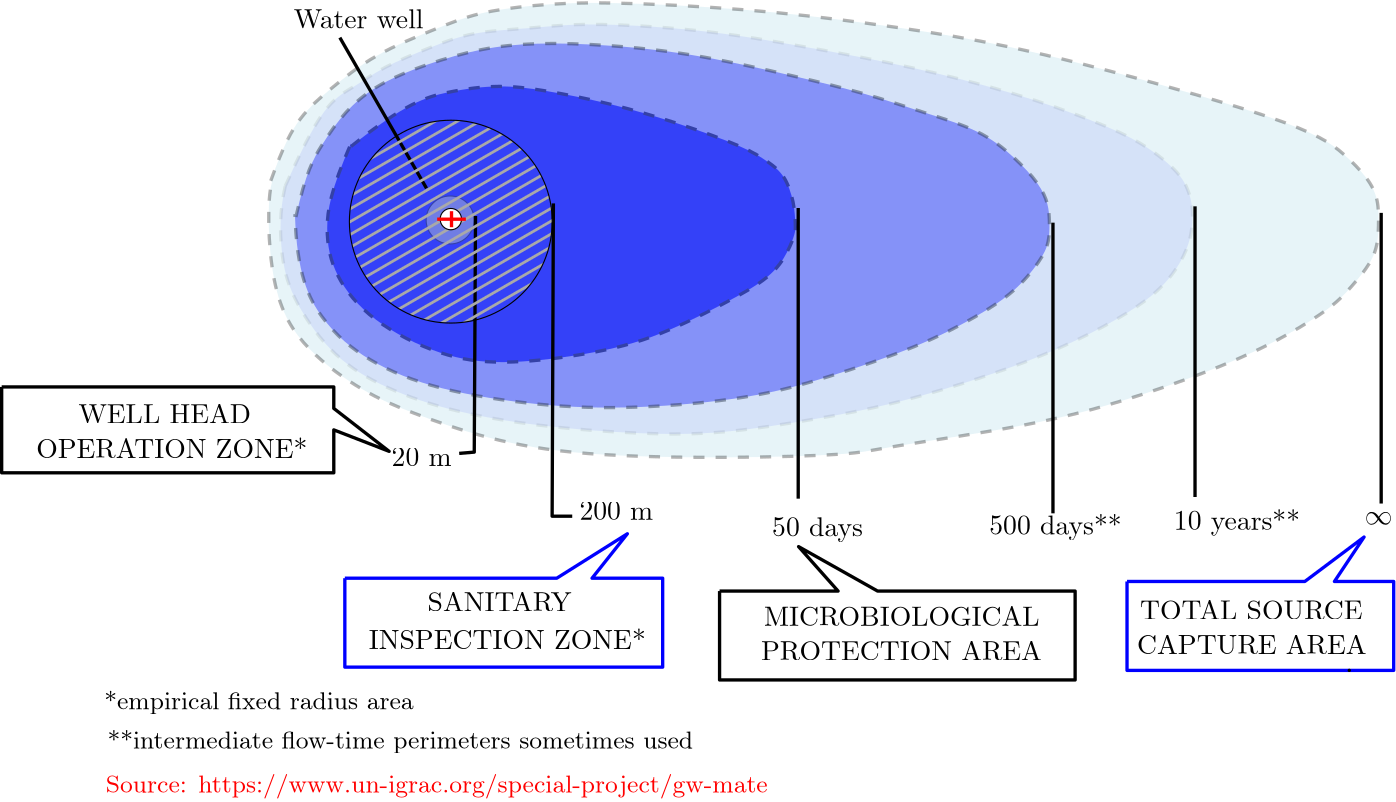 <?xml version="1.0"?>
<!DOCTYPE ipe SYSTEM "ipe.dtd">
<ipe version="70206" creator="Ipe 7.2.9">
<info created="D:20201201160438" modified="D:20201201162441"/>
<ipestyle name="basic">
<symbol name="arrow/arc(spx)">
<path stroke="sym-stroke" fill="sym-stroke" pen="sym-pen">
0 0 m
-1 0.333 l
-1 -0.333 l
h
</path>
</symbol>
<symbol name="arrow/farc(spx)">
<path stroke="sym-stroke" fill="white" pen="sym-pen">
0 0 m
-1 0.333 l
-1 -0.333 l
h
</path>
</symbol>
<symbol name="arrow/ptarc(spx)">
<path stroke="sym-stroke" fill="sym-stroke" pen="sym-pen">
0 0 m
-1 0.333 l
-0.8 0 l
-1 -0.333 l
h
</path>
</symbol>
<symbol name="arrow/fptarc(spx)">
<path stroke="sym-stroke" fill="white" pen="sym-pen">
0 0 m
-1 0.333 l
-0.8 0 l
-1 -0.333 l
h
</path>
</symbol>
<symbol name="mark/circle(sx)" transformations="translations">
<path fill="sym-stroke">
0.6 0 0 0.6 0 0 e
0.4 0 0 0.4 0 0 e
</path>
</symbol>
<symbol name="mark/disk(sx)" transformations="translations">
<path fill="sym-stroke">
0.6 0 0 0.6 0 0 e
</path>
</symbol>
<symbol name="mark/fdisk(sfx)" transformations="translations">
<group>
<path fill="sym-fill">
0.5 0 0 0.5 0 0 e
</path>
<path fill="sym-stroke" fillrule="eofill">
0.6 0 0 0.6 0 0 e
0.4 0 0 0.4 0 0 e
</path>
</group>
</symbol>
<symbol name="mark/box(sx)" transformations="translations">
<path fill="sym-stroke" fillrule="eofill">
-0.6 -0.6 m
0.6 -0.6 l
0.6 0.6 l
-0.6 0.6 l
h
-0.4 -0.4 m
0.4 -0.4 l
0.4 0.4 l
-0.4 0.4 l
h
</path>
</symbol>
<symbol name="mark/square(sx)" transformations="translations">
<path fill="sym-stroke">
-0.6 -0.6 m
0.6 -0.6 l
0.6 0.6 l
-0.6 0.6 l
h
</path>
</symbol>
<symbol name="mark/fsquare(sfx)" transformations="translations">
<group>
<path fill="sym-fill">
-0.5 -0.5 m
0.5 -0.5 l
0.5 0.5 l
-0.5 0.5 l
h
</path>
<path fill="sym-stroke" fillrule="eofill">
-0.6 -0.6 m
0.6 -0.6 l
0.6 0.6 l
-0.6 0.6 l
h
-0.4 -0.4 m
0.4 -0.4 l
0.4 0.4 l
-0.4 0.4 l
h
</path>
</group>
</symbol>
<symbol name="mark/cross(sx)" transformations="translations">
<group>
<path fill="sym-stroke">
-0.43 -0.57 m
0.57 0.43 l
0.43 0.57 l
-0.57 -0.43 l
h
</path>
<path fill="sym-stroke">
-0.43 0.57 m
0.57 -0.43 l
0.43 -0.57 l
-0.57 0.43 l
h
</path>
</group>
</symbol>
<symbol name="arrow/fnormal(spx)">
<path stroke="sym-stroke" fill="white" pen="sym-pen">
0 0 m
-1 0.333 l
-1 -0.333 l
h
</path>
</symbol>
<symbol name="arrow/pointed(spx)">
<path stroke="sym-stroke" fill="sym-stroke" pen="sym-pen">
0 0 m
-1 0.333 l
-0.8 0 l
-1 -0.333 l
h
</path>
</symbol>
<symbol name="arrow/fpointed(spx)">
<path stroke="sym-stroke" fill="white" pen="sym-pen">
0 0 m
-1 0.333 l
-0.8 0 l
-1 -0.333 l
h
</path>
</symbol>
<symbol name="arrow/linear(spx)">
<path stroke="sym-stroke" pen="sym-pen">
-1 0.333 m
0 0 l
-1 -0.333 l
</path>
</symbol>
<symbol name="arrow/fdouble(spx)">
<path stroke="sym-stroke" fill="white" pen="sym-pen">
0 0 m
-1 0.333 l
-1 -0.333 l
h
-1 0 m
-2 0.333 l
-2 -0.333 l
h
</path>
</symbol>
<symbol name="arrow/double(spx)">
<path stroke="sym-stroke" fill="sym-stroke" pen="sym-pen">
0 0 m
-1 0.333 l
-1 -0.333 l
h
-1 0 m
-2 0.333 l
-2 -0.333 l
h
</path>
</symbol>
<pen name="heavier" value="0.8"/>
<pen name="fat" value="1.2"/>
<pen name="ultrafat" value="2"/>
<symbolsize name="large" value="5"/>
<symbolsize name="small" value="2"/>
<symbolsize name="tiny" value="1.1"/>
<arrowsize name="large" value="10"/>
<arrowsize name="small" value="5"/>
<arrowsize name="tiny" value="3"/>
<color name="red" value="1 0 0"/>
<color name="green" value="0 1 0"/>
<color name="blue" value="0 0 1"/>
<color name="yellow" value="1 1 0"/>
<color name="orange" value="1 0.647 0"/>
<color name="gold" value="1 0.843 0"/>
<color name="purple" value="0.627 0.125 0.941"/>
<color name="gray" value="0.745"/>
<color name="brown" value="0.647 0.165 0.165"/>
<color name="navy" value="0 0 0.502"/>
<color name="pink" value="1 0.753 0.796"/>
<color name="seagreen" value="0.18 0.545 0.341"/>
<color name="turquoise" value="0.251 0.878 0.816"/>
<color name="violet" value="0.933 0.51 0.933"/>
<color name="darkblue" value="0 0 0.545"/>
<color name="darkcyan" value="0 0.545 0.545"/>
<color name="darkgray" value="0.663"/>
<color name="darkgreen" value="0 0.392 0"/>
<color name="darkmagenta" value="0.545 0 0.545"/>
<color name="darkorange" value="1 0.549 0"/>
<color name="darkred" value="0.545 0 0"/>
<color name="lightblue" value="0.678 0.847 0.902"/>
<color name="lightcyan" value="0.878 1 1"/>
<color name="lightgray" value="0.827"/>
<color name="lightgreen" value="0.565 0.933 0.565"/>
<color name="lightyellow" value="1 1 0.878"/>
<dashstyle name="dashed" value="[4] 0"/>
<dashstyle name="dotted" value="[1 3] 0"/>
<dashstyle name="dash dotted" value="[4 2 1 2] 0"/>
<dashstyle name="dash dot dotted" value="[4 2 1 2 1 2] 0"/>
<textsize name="large" value="\large"/>
<textsize name="Large" value="\Large"/>
<textsize name="LARGE" value="\LARGE"/>
<textsize name="huge" value="\huge"/>
<textsize name="Huge" value="\Huge"/>
<textsize name="small" value="\small"/>
<textsize name="footnote" value="\footnotesize"/>
<textsize name="tiny" value="\tiny"/>
<textstyle name="center" begin="\begin{center}" end="\end{center}"/>
<textstyle name="itemize" begin="\begin{itemize}" end="\end{itemize}"/>
<textstyle name="item" begin="\begin{itemize}\item{}" end="\end{itemize}"/>
<gridsize name="4 pts" value="4"/>
<gridsize name="8 pts (~3 mm)" value="8"/>
<gridsize name="16 pts (~6 mm)" value="16"/>
<gridsize name="32 pts (~12 mm)" value="32"/>
<gridsize name="10 pts (~3.5 mm)" value="10"/>
<gridsize name="20 pts (~7 mm)" value="20"/>
<gridsize name="14 pts (~5 mm)" value="14"/>
<gridsize name="28 pts (~10 mm)" value="28"/>
<gridsize name="56 pts (~20 mm)" value="56"/>
<anglesize name="90 deg" value="90"/>
<anglesize name="60 deg" value="60"/>
<anglesize name="45 deg" value="45"/>
<anglesize name="30 deg" value="30"/>
<anglesize name="22.5 deg" value="22.5"/>
<opacity name="10%" value="0.1"/>
<opacity name="30%" value="0.3"/>
<opacity name="50%" value="0.5"/>
<opacity name="75%" value="0.75"/>
<tiling name="falling" angle="-60" step="4" width="1"/>
<tiling name="rising" angle="30" step="4" width="1"/>
</ipestyle>
<page>
<layer name="alpha"/>
<view layers="alpha" active="alpha"/>
<path layer="alpha" matrix="1 0 0 1 -83.3417 16.9125" stroke="black" fill="blue" dash="dashed" pen="fat">
226.886 698.508 m
246.366 714.162
262.367 718.684
280.455 720.771
295.413 719.032
320.11 714.162
345.156 706.857
369.157 698.161
377.158 692.943
383.071 688.421
386.55 678.333
386.898 669.637
386.898 667.55
384.463 660.94
378.549 651.548
361.852 642.156
334.72 628.59
308.979 623.025
280.803 619.894
259.584 622.677
233.843 635.547
220.625 651.896
217.146 668.245
219.581 682.855
226.886 699.552 c
</path>
<path matrix="1 0 0 1 -83.3417 16.9125" stroke="black" fill="gray">
8.6487 0 0 8.6487 262.586 672.059 e
</path>
<path matrix="1 0 0 1 -83.3417 16.9125" stroke="black" fill="blue" dash="dashed" pen="fat" opacity="50%">
207.059 673.115 m
210.537 689.116
216.451 699.552
224.799 711.379
235.235 720.075
248.801 726.336
269.324 732.946
287.76 735.728
311.414 735.728
347.938 732.598
387.941 723.554
412.291 717.64
433.162 710.683
453.685 704.422
465.86 694.682
474.904 684.942
478.035 677.637
478.383 671.724
478.383 664.071
475.252 657.462
466.208 646.331
452.99 637.634
431.771 626.503
397.681 615.024
371.244 607.719
328.807 603.893
295.065 604.936
257.149 610.85
232.8 620.938
215.755 635.199
207.407 652.592
206.711 674.159 c
</path>
<path matrix="1 0 0 1 -83.3417 16.9125" stroke="black" fill="blue" dash="dashed" pen="fat" opacity="10%">
203.232 684.246 m
210.885 701.291
218.886 715.205
227.93 719.727
238.017 727.032
255.758 734.337
270.368 739.903
291.239 740.946
308.979 743.033
339.242 741.642
365.331 738.859
394.551 733.641
428.292 727.38
466.904 717.64
495.08 707.553
512.124 699.9
525.343 689.116
528.473 682.507
529.865 677.289
529.865 670.332
528.821 663.723
524.647 654.679
516.646 645.287
503.08 636.243
482.557 625.807
457.164 616.068
422.379 605.632
394.898 600.414
359.765 594.849
332.285 594.849
294.021 597.631
260.628 603.545
236.278 612.589
218.886 624.068
204.972 644.939
201.493 659.549
201.145 675.202
203.232 684.246 c
</path>
<path matrix="1 0 0 1 -83.3417 16.9125" stroke="black" fill="lightblue" dash="dashed" pen="fat" opacity="30%">
198.015 686.16 m
202.537 698.821
208.415 709.674
218.816 718.719
235.095 731.833
258.61 741.329
272.176 746.755
292.074 749.469
316.493 750.825
370.305 748.112
412.361 743.138
454.416 736.807
491.044 728.215
527.673 718.266
559.78 708.77
576.964 701.535
584.199 696.108
593.243 687.064
596.861 679.377
596.861 670.332
596.409 659.027
586.46 647.27
579.677 640.035
557.971 626.921
534.456 616.972
505.967 607.023
472.504 597.979
415.978 589.84
409.195 587.579
363.974 586.222
308.805 587.126
275.794 593.005
247.757 602.954
231.93 609.737
210.676 624.66
197.11 645.461
196.658 679.829
198.467 685.707 c
</path>
<path matrix="1 0 0 1 -83.3417 16.9125" stroke="black" pen="fat">
299.761 678.02 m
299.309 565.42 l
306.544 565.42 l
</path>
<path matrix="1 0 0 1 -83.3417 16.9125" stroke="black" pen="fat">
271.724 673.498 m
271.272 588.483 l
265.846 588.031 l
</path>
<path matrix="1 0 0 1 -83.3417 16.9125" stroke="black" fill="blue" pen="fat">
222.886 737.711 m
254.088 683.446 l
</path>
<path matrix="1 0 0 1 -83.3417 16.9125" stroke="black" fill="darkgray" fillrule="wind" tiling="rising">
36.5099 0 0 36.5099 262.827 671.455 e
</path>
<path matrix="1 0 0 1 -83.6896 18.3039" stroke="black" fill="white">
3.84511 0 0 3.84511 263.19 670.972 e
</path>
<path matrix="0.645377 0 0 0.359305 35.1795 398.934" stroke="red" fill="white" pen="fat">
224 816 m
224 800 l
224 800 l
</path>
<path matrix="0.645377 0 0 0.359305 35.1795 398.934" stroke="red" fill="white" pen="fat">
216 808 m
232 808 l
</path>
<text matrix="1 0 0 1 -68.7806 -61.1384" transformations="translations" pos="191.684 819.092" stroke="black" type="label" width="46.797" height="6.918" depth="0" valign="baseline">Water well</text>
<text matrix="1 0 0 1 -89.3561 -213.984" transformations="translations" pos="247.531 814.389" stroke="black" type="label" width="21.586" height="6.42" depth="0" valign="baseline">20 m</text>
<text matrix="1 0 0 1 29.3934 -229.857" transformations="translations" pos="196.387 810.862" stroke="black" type="label" width="26.567" height="6.42" depth="0" valign="baseline">200 m</text>
<text matrix="1 0 0 1 98.7623 -235.735" transformations="translations" pos="196.387 810.862" stroke="black" type="label" width="32.711" height="6.926" depth="1.93" valign="baseline">50 days</text>
<text matrix="1 0 0 1 176.949 -235.147" transformations="translations" pos="196.387 810.862" stroke="black" type="label" width="47.655" height="7.479" depth="1.93" valign="baseline">500 days**</text>
<path matrix="1 0 0 1 22.9269 -1.17574" stroke="black" fill="white" pen="fat">
281.628 694.464 m
281.628 589.823 l
</path>
<path matrix="1 0 0 1 114.634 -6.46676" stroke="black" fill="white" pen="fat">
281.628 694.464 m
281.628 589.823 l
</path>
<path matrix="1 0 0 1 165.779 -0.588072" stroke="black" fill="white" pen="fat">
281.628 694.464 m
281.628 589.823 l
</path>
<path matrix="1 0 0 1 232.796 -2.93955" stroke="black" fill="white" pen="fat">
281.628 694.464 m
281.628 589.823 l
</path>
<text matrix="1 0 0 1 243.378 -233.383" transformations="translations" pos="196.387 810.862" stroke="black" type="label" width="45.468" height="7.479" depth="1.93" valign="baseline">10 years**</text>
<text matrix="1 0 0 1 277.474 -242.79" transformations="translations" pos="231.071 822.031" stroke="black" type="label" width="9.963" height="4.289" depth="0" valign="baseline">$\infty$</text>
<path matrix="0.666667 0 0 1 252.26 62.8243" stroke="blue" fill="white" pen="fat">
256 496 m
352 496 l
384 512 l
368 496 l
400 496 l
400 480 l
400 464 l
256 464 l
256 496 l
</path>
<group matrix="1 0 0 1 134.927 62.8243">
<path matrix="1 0 0 1 112 -32" stroke="black" fill="white" pen="fat" cap="1">
256 496 m
256 496 l
</path>
<text matrix="1 0 0 1 84.703 34.3515" transformations="translations" pos="208 448" stroke="black" type="label" width="80.116" height="6.808" depth="0" valign="baseline">TOTAL SOURCE</text>
<text matrix="1 0 0 1 122.865 -8.81803" transformations="translations" pos="168.757 478.716" stroke="black" type="label" width="82.607" height="6.808" depth="0" valign="baseline">CAPTURE AREA</text>
</group>
<group matrix="1 0 0 1 -11.7574 59.3747">
<path matrix="0.888889 0 0 1 32 0" stroke="black" fill="white" pen="fat">
288 496 m
288 464 l
432 464 l
432 496 l
352 496 l
320 512 l
336 496 l
288 496 l
</path>
<group matrix="0.87136 0 0 1 188.229 -14.8243">
<text matrix="1 0 0 1 -75.297 50.3515" transformations="translations" pos="208 448" stroke="black" type="label" width="99.419" height="6.808" depth="0" valign="baseline">MICROBIOLOGICAL</text>
<text matrix="1 0 0 1 -37.135 7.18197" transformations="translations" pos="168.757 478.716" stroke="black" type="label" width="101.149" height="6.808" depth="0" valign="baseline">PROTECTION AREA</text>
</group>
</group>
<path matrix="0.794598 0 0 1 -62.0798 64.0004" stroke="blue" fill="white" pen="fat">
256 496 m
352 496 l
384 512 l
368 496 l
400 496 l
400 480 l
400 464 l
256 464 l
256 496 l
</path>
<text matrix="1 0 0 1 -35.86 113.459" transformations="translations" pos="206.968 434.626" stroke="black" type="label" width="51.889" height="6.808" depth="0" valign="baseline">SANITARY</text>
<text matrix="1 0 0 1 -107.58 85.241" transformations="translations" pos="257.525 449.322" stroke="black" type="label" width="99.765" height="7.472" depth="0" valign="baseline">INSPECTION ZONE*</text>
<group matrix="1 0 0 1 -178.712 132.858">
<path matrix="1.24544 0 0 0.965988 -82.4687 16.8698" stroke="black" fill="white" pen="fat">
224 496 m
320 496 l
320 488 l
336 472 l
320 480 l
320 464 l
224 464 l
224 496 l
</path>
<text matrix="1 0 0 1 -71.8725 66.9393" transformations="translations" pos="296 416" stroke="black" type="label" width="62.128" height="6.808" depth="0" valign="baseline">WELL HEAD</text>
<text matrix="1 0 0 1 -7.05443 46.4416" transformations="translations" pos="216 424" stroke="black" type="label" width="97.689" height="7.472" depth="0" valign="baseline">OPERATION ZONE*</text>
</group>
<text matrix="1 0 0 1 -104.641 58.199" transformations="translations" pos="159.351 454.613" stroke="black" type="label" width="111.476" height="6.728" depth="1.74" valign="baseline" size="small">*empirical fixed radius area</text>
<text matrix="1 0 0 1 -323.328 42.9144" transformations="translations" pos="379.214 455.789" stroke="black" type="label" width="210.975" height="6.728" depth="1.74" valign="baseline" size="small">**intermediate flow-time perimeters sometimes used</text>
<text matrix="1 0 0 1 23.5148 -289.819" transformations="translations" pos="31.7833 772.65" stroke="red" type="label" width="238.519" height="6.726" depth="2.24" valign="baseline" size="small">Source: https://www.un-igrac.org/special-project/gw-mate</text>
</page>
</ipe>
